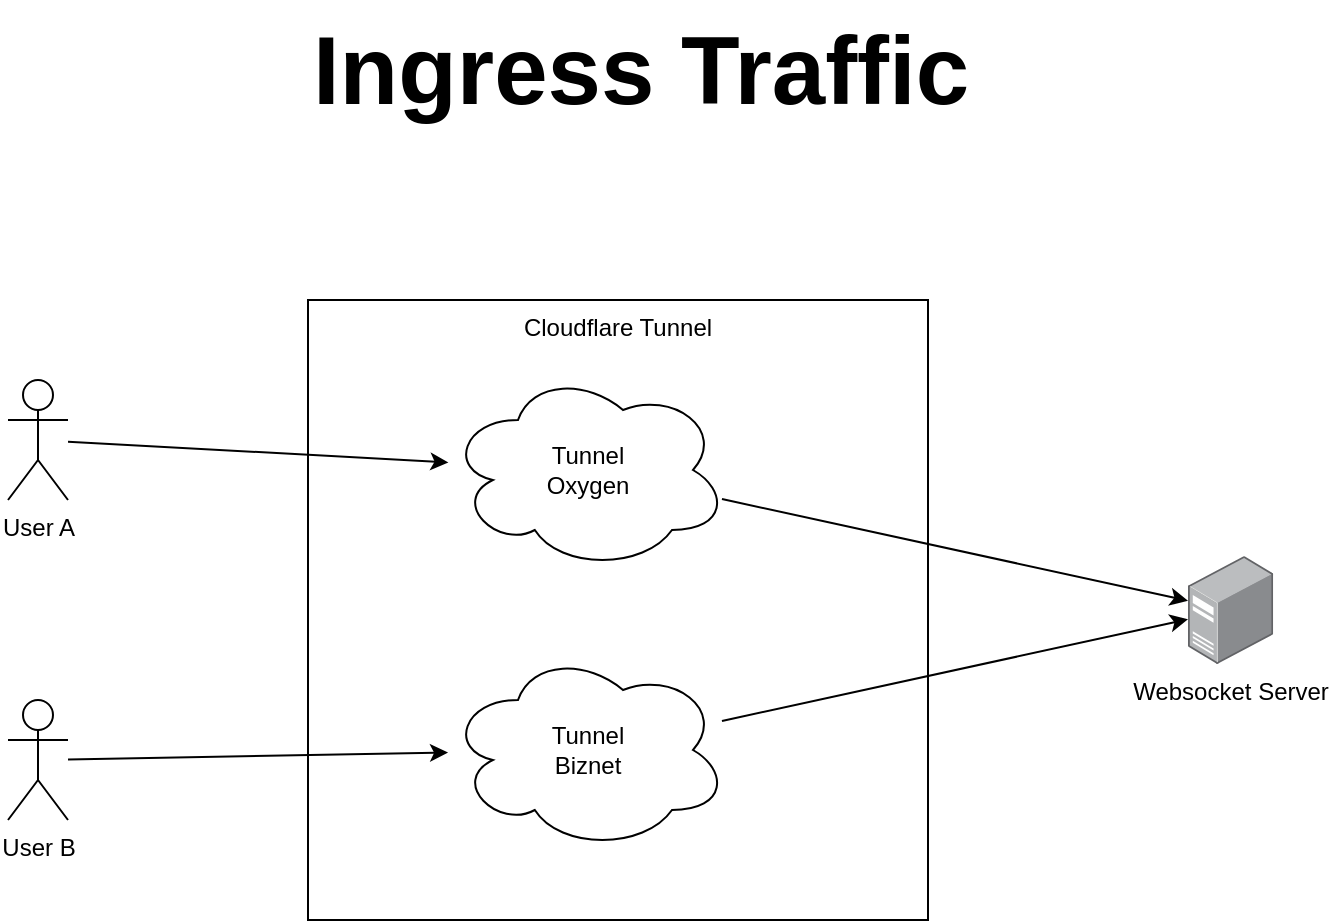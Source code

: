 <mxfile version="24.7.4" pages="2">
  <diagram name="Ingress Traffic" id="rF0oRLGpflAh7kWQUItc">
    <mxGraphModel dx="1434" dy="799" grid="1" gridSize="10" guides="1" tooltips="1" connect="1" arrows="1" fold="1" page="1" pageScale="1" pageWidth="850" pageHeight="1100" math="0" shadow="0">
      <root>
        <mxCell id="0" />
        <mxCell id="1" parent="0" />
        <mxCell id="1gaI4uT_1AzjA7hx76fX-1" value="User A" style="shape=umlActor;verticalLabelPosition=bottom;verticalAlign=top;html=1;outlineConnect=0;" vertex="1" parent="1">
          <mxGeometry x="109" y="270" width="30" height="60" as="geometry" />
        </mxCell>
        <mxCell id="1gaI4uT_1AzjA7hx76fX-2" value="User B" style="shape=umlActor;verticalLabelPosition=bottom;verticalAlign=top;html=1;outlineConnect=0;" vertex="1" parent="1">
          <mxGeometry x="109" y="430" width="30" height="60" as="geometry" />
        </mxCell>
        <mxCell id="1gaI4uT_1AzjA7hx76fX-8" value="Websocket Server" style="image;points=[];aspect=fixed;html=1;align=center;shadow=0;dashed=0;image=img/lib/allied_telesis/computer_and_terminals/Server_Desktop.svg;" vertex="1" parent="1">
          <mxGeometry x="699" y="358" width="42.6" height="54" as="geometry" />
        </mxCell>
        <mxCell id="1gaI4uT_1AzjA7hx76fX-19" value="" style="group" vertex="1" connectable="0" parent="1">
          <mxGeometry x="259" y="230" width="310" height="310" as="geometry" />
        </mxCell>
        <mxCell id="1gaI4uT_1AzjA7hx76fX-5" value="Cloudflare Tunnel" style="rounded=0;whiteSpace=wrap;html=1;verticalAlign=top;" vertex="1" parent="1gaI4uT_1AzjA7hx76fX-19">
          <mxGeometry width="310" height="310" as="geometry" />
        </mxCell>
        <mxCell id="1gaI4uT_1AzjA7hx76fX-17" value="Tunnel&lt;div&gt;Oxygen&lt;/div&gt;" style="ellipse;shape=cloud;whiteSpace=wrap;html=1;" vertex="1" parent="1gaI4uT_1AzjA7hx76fX-19">
          <mxGeometry x="70" y="35" width="140" height="100" as="geometry" />
        </mxCell>
        <mxCell id="1gaI4uT_1AzjA7hx76fX-18" value="Tunnel&lt;div&gt;Biznet&lt;/div&gt;" style="ellipse;shape=cloud;whiteSpace=wrap;html=1;" vertex="1" parent="1gaI4uT_1AzjA7hx76fX-19">
          <mxGeometry x="70" y="175" width="140" height="100" as="geometry" />
        </mxCell>
        <mxCell id="1gaI4uT_1AzjA7hx76fX-20" style="rounded=0;orthogonalLoop=1;jettySize=auto;html=1;" edge="1" parent="1" source="1gaI4uT_1AzjA7hx76fX-1" target="1gaI4uT_1AzjA7hx76fX-17">
          <mxGeometry relative="1" as="geometry" />
        </mxCell>
        <mxCell id="1gaI4uT_1AzjA7hx76fX-21" style="rounded=0;orthogonalLoop=1;jettySize=auto;html=1;" edge="1" parent="1" source="1gaI4uT_1AzjA7hx76fX-2" target="1gaI4uT_1AzjA7hx76fX-18">
          <mxGeometry relative="1" as="geometry" />
        </mxCell>
        <mxCell id="1gaI4uT_1AzjA7hx76fX-23" style="rounded=0;orthogonalLoop=1;jettySize=auto;html=1;" edge="1" parent="1" source="1gaI4uT_1AzjA7hx76fX-17" target="1gaI4uT_1AzjA7hx76fX-8">
          <mxGeometry relative="1" as="geometry" />
        </mxCell>
        <mxCell id="1gaI4uT_1AzjA7hx76fX-24" style="rounded=0;orthogonalLoop=1;jettySize=auto;html=1;" edge="1" parent="1" source="1gaI4uT_1AzjA7hx76fX-18" target="1gaI4uT_1AzjA7hx76fX-8">
          <mxGeometry relative="1" as="geometry" />
        </mxCell>
        <mxCell id="VtnCUXJeNHnwN8pSgerc-1" value="Ingress Traffic" style="text;html=1;align=center;verticalAlign=middle;resizable=0;points=[];autosize=1;strokeColor=none;fillColor=none;fontStyle=1;fontSize=48;" vertex="1" parent="1">
          <mxGeometry x="255" y="80" width="340" height="70" as="geometry" />
        </mxCell>
      </root>
    </mxGraphModel>
  </diagram>
  <diagram name="Egress Traffic" id="JbL60PEgHYolG94daqMJ">
    <mxGraphModel dx="2049" dy="1141" grid="1" gridSize="10" guides="1" tooltips="1" connect="1" arrows="1" fold="1" page="1" pageScale="1" pageWidth="850" pageHeight="1100" math="0" shadow="0">
      <root>
        <mxCell id="ICloXEMcIsM4z0YLZVXx-0" />
        <mxCell id="ICloXEMcIsM4z0YLZVXx-1" parent="ICloXEMcIsM4z0YLZVXx-0" />
        <mxCell id="JwtdE9GVqmQsItNdbANv-11" value="RPC List" style="rounded=0;whiteSpace=wrap;html=1;verticalAlign=top;" vertex="1" parent="ICloXEMcIsM4z0YLZVXx-1">
          <mxGeometry x="256.3" y="270" width="337.4" height="130" as="geometry" />
        </mxCell>
        <mxCell id="JwtdE9GVqmQsItNdbANv-8" style="rounded=0;orthogonalLoop=1;jettySize=auto;html=1;" edge="1" parent="ICloXEMcIsM4z0YLZVXx-1" source="JwtdE9GVqmQsItNdbANv-0" target="JwtdE9GVqmQsItNdbANv-2">
          <mxGeometry relative="1" as="geometry" />
        </mxCell>
        <mxCell id="JwtdE9GVqmQsItNdbANv-9" style="rounded=0;orthogonalLoop=1;jettySize=auto;html=1;" edge="1" parent="ICloXEMcIsM4z0YLZVXx-1" source="JwtdE9GVqmQsItNdbANv-0" target="JwtdE9GVqmQsItNdbANv-3">
          <mxGeometry relative="1" as="geometry" />
        </mxCell>
        <mxCell id="JwtdE9GVqmQsItNdbANv-10" style="rounded=0;orthogonalLoop=1;jettySize=auto;html=1;" edge="1" parent="ICloXEMcIsM4z0YLZVXx-1" source="JwtdE9GVqmQsItNdbANv-0" target="JwtdE9GVqmQsItNdbANv-4">
          <mxGeometry relative="1" as="geometry" />
        </mxCell>
        <mxCell id="JwtdE9GVqmQsItNdbANv-0" value="&lt;div&gt;Oxygen&lt;/div&gt;" style="ellipse;shape=cloud;whiteSpace=wrap;html=1;" vertex="1" parent="ICloXEMcIsM4z0YLZVXx-1">
          <mxGeometry x="175" y="550" width="140" height="100" as="geometry" />
        </mxCell>
        <mxCell id="JwtdE9GVqmQsItNdbANv-13" style="rounded=0;orthogonalLoop=1;jettySize=auto;html=1;" edge="1" parent="ICloXEMcIsM4z0YLZVXx-1" source="JwtdE9GVqmQsItNdbANv-1" target="JwtdE9GVqmQsItNdbANv-2">
          <mxGeometry relative="1" as="geometry" />
        </mxCell>
        <mxCell id="JwtdE9GVqmQsItNdbANv-14" style="rounded=0;orthogonalLoop=1;jettySize=auto;html=1;" edge="1" parent="ICloXEMcIsM4z0YLZVXx-1" source="JwtdE9GVqmQsItNdbANv-1" target="JwtdE9GVqmQsItNdbANv-3">
          <mxGeometry relative="1" as="geometry" />
        </mxCell>
        <mxCell id="JwtdE9GVqmQsItNdbANv-15" style="rounded=0;orthogonalLoop=1;jettySize=auto;html=1;" edge="1" parent="ICloXEMcIsM4z0YLZVXx-1" source="JwtdE9GVqmQsItNdbANv-1" target="JwtdE9GVqmQsItNdbANv-4">
          <mxGeometry relative="1" as="geometry" />
        </mxCell>
        <mxCell id="JwtdE9GVqmQsItNdbANv-1" value="&lt;div&gt;Biznet&lt;/div&gt;" style="ellipse;shape=cloud;whiteSpace=wrap;html=1;" vertex="1" parent="ICloXEMcIsM4z0YLZVXx-1">
          <mxGeometry x="535" y="550" width="140" height="100" as="geometry" />
        </mxCell>
        <mxCell id="JwtdE9GVqmQsItNdbANv-2" value="RPC ETH" style="image;points=[];aspect=fixed;html=1;align=center;shadow=0;dashed=0;image=img/lib/allied_telesis/computer_and_terminals/Server_Desktop.svg;" vertex="1" parent="ICloXEMcIsM4z0YLZVXx-1">
          <mxGeometry x="317.7" y="300" width="42.6" height="54" as="geometry" />
        </mxCell>
        <mxCell id="JwtdE9GVqmQsItNdbANv-3" value="RPC BSC" style="image;points=[];aspect=fixed;html=1;align=center;shadow=0;dashed=0;image=img/lib/allied_telesis/computer_and_terminals/Server_Desktop.svg;" vertex="1" parent="ICloXEMcIsM4z0YLZVXx-1">
          <mxGeometry x="407.7" y="300" width="42.6" height="54" as="geometry" />
        </mxCell>
        <mxCell id="JwtdE9GVqmQsItNdbANv-4" value="RPC Polygon" style="image;points=[];aspect=fixed;html=1;align=center;shadow=0;dashed=0;image=img/lib/allied_telesis/computer_and_terminals/Server_Desktop.svg;" vertex="1" parent="ICloXEMcIsM4z0YLZVXx-1">
          <mxGeometry x="497.7" y="300" width="42.6" height="54" as="geometry" />
        </mxCell>
        <mxCell id="JwtdE9GVqmQsItNdbANv-7" style="rounded=0;orthogonalLoop=1;jettySize=auto;html=1;" edge="1" parent="ICloXEMcIsM4z0YLZVXx-1" source="JwtdE9GVqmQsItNdbANv-5" target="JwtdE9GVqmQsItNdbANv-0">
          <mxGeometry relative="1" as="geometry" />
        </mxCell>
        <mxCell id="JwtdE9GVqmQsItNdbANv-5" value="Websocket Client&lt;div&gt;A&lt;/div&gt;" style="image;points=[];aspect=fixed;html=1;align=center;shadow=0;dashed=0;image=img/lib/allied_telesis/computer_and_terminals/Server_Desktop.svg;" vertex="1" parent="ICloXEMcIsM4z0YLZVXx-1">
          <mxGeometry x="223" y="750" width="42.6" height="54" as="geometry" />
        </mxCell>
        <mxCell id="JwtdE9GVqmQsItNdbANv-12" style="rounded=0;orthogonalLoop=1;jettySize=auto;html=1;" edge="1" parent="ICloXEMcIsM4z0YLZVXx-1" source="JwtdE9GVqmQsItNdbANv-6" target="JwtdE9GVqmQsItNdbANv-1">
          <mxGeometry relative="1" as="geometry" />
        </mxCell>
        <mxCell id="JwtdE9GVqmQsItNdbANv-6" value="Websocket Client&lt;div&gt;B&lt;/div&gt;" style="image;points=[];aspect=fixed;html=1;align=center;shadow=0;dashed=0;image=img/lib/allied_telesis/computer_and_terminals/Server_Desktop.svg;" vertex="1" parent="ICloXEMcIsM4z0YLZVXx-1">
          <mxGeometry x="584.3" y="750" width="42.6" height="54" as="geometry" />
        </mxCell>
        <mxCell id="LuI55XDePhOvJ52Pw8kp-0" value="Egress Traffic" style="text;html=1;align=center;verticalAlign=middle;resizable=0;points=[];autosize=1;strokeColor=none;fillColor=none;fontStyle=1;fontSize=48;" vertex="1" parent="ICloXEMcIsM4z0YLZVXx-1">
          <mxGeometry x="265" y="70" width="320" height="70" as="geometry" />
        </mxCell>
      </root>
    </mxGraphModel>
  </diagram>
</mxfile>
